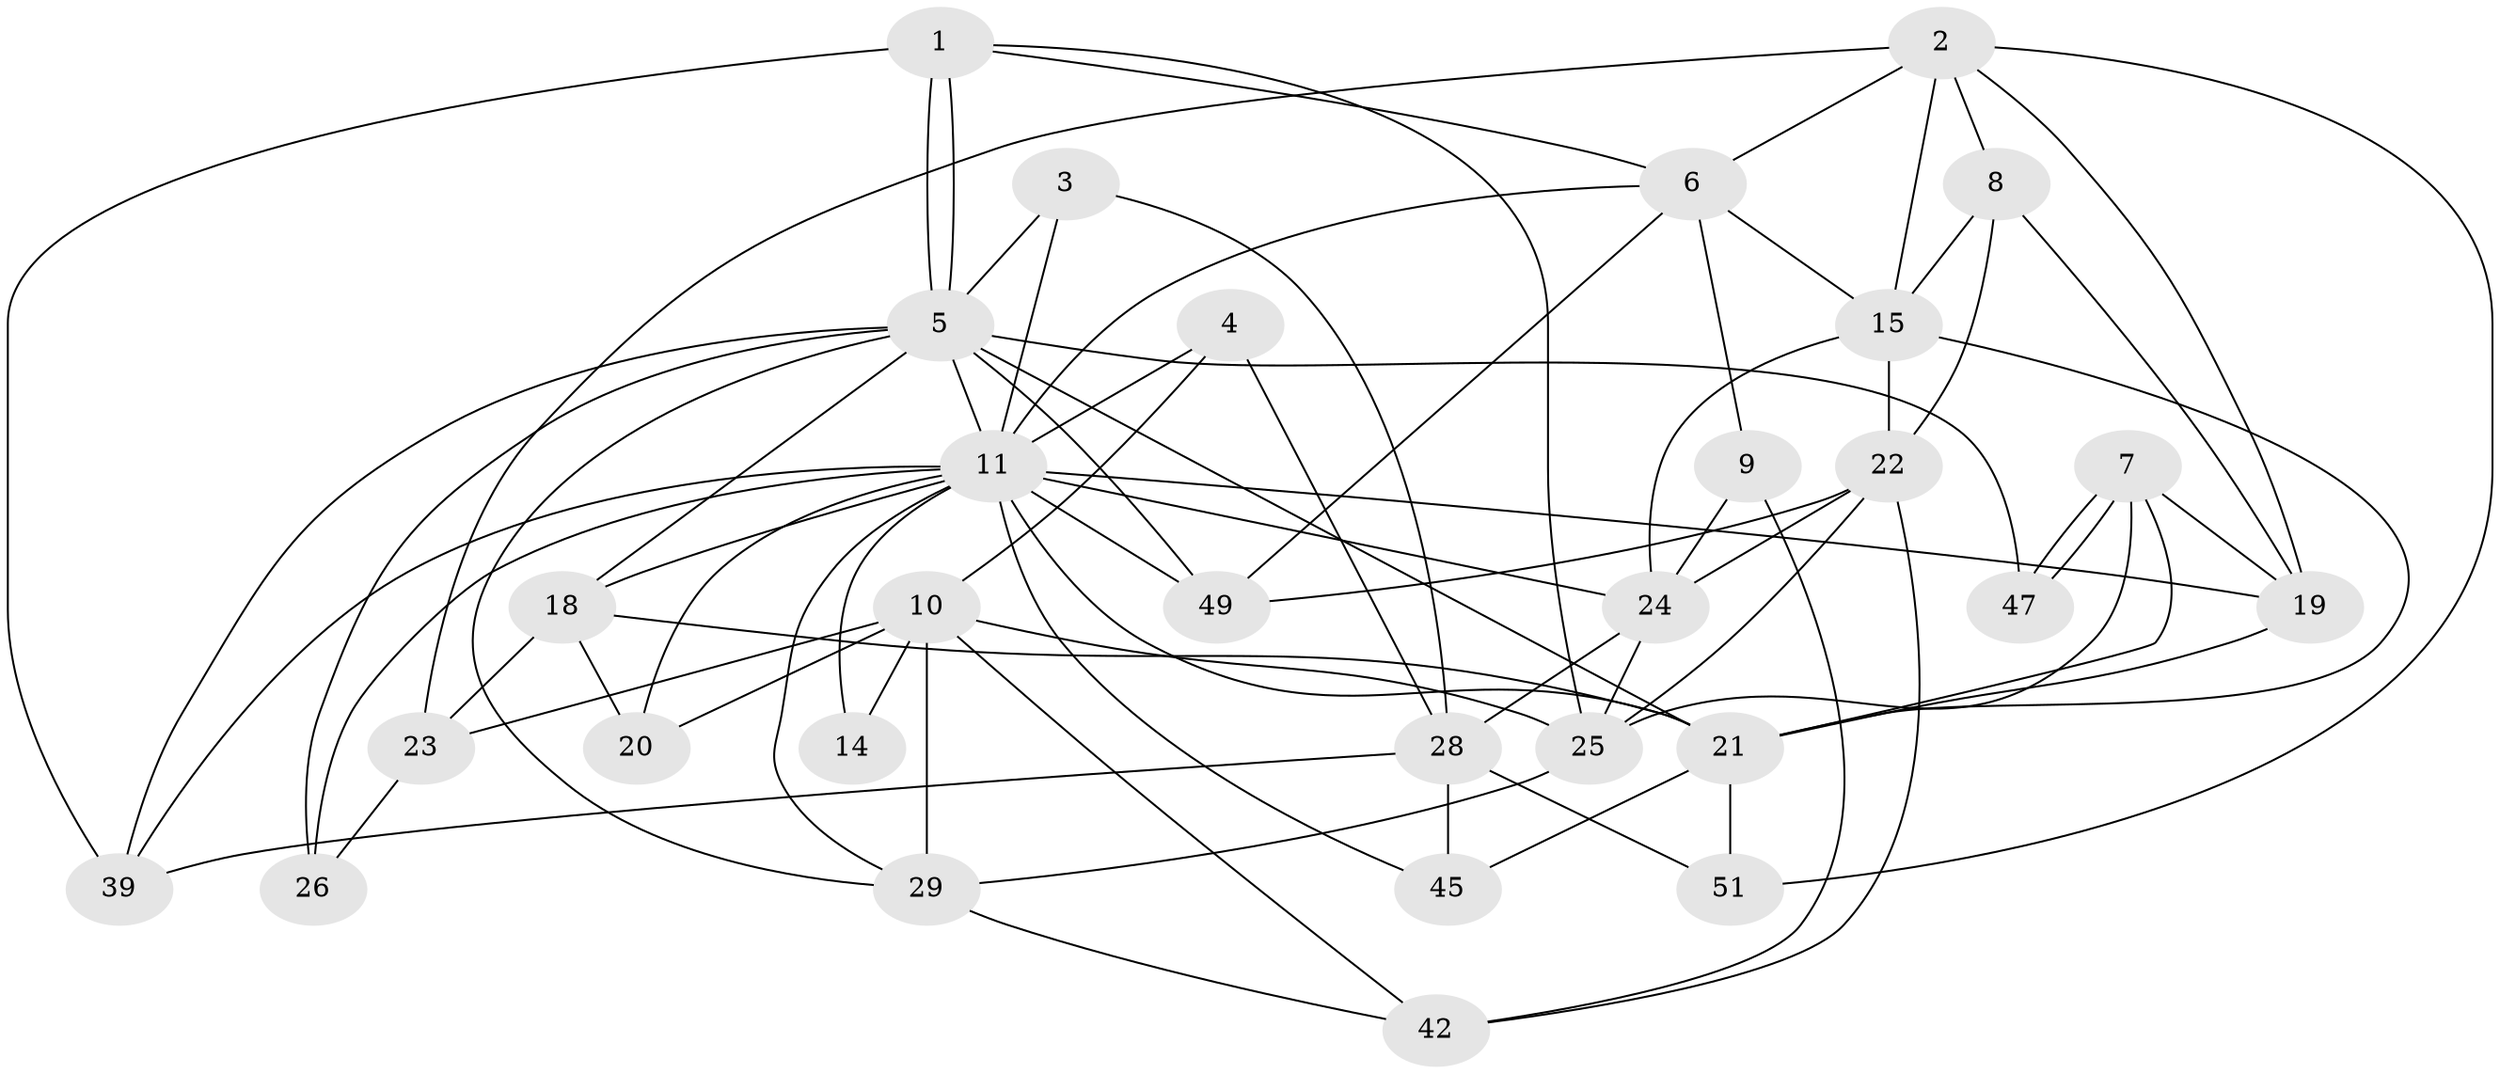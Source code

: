 // original degree distribution, {5: 0.1568627450980392, 3: 0.3137254901960784, 6: 0.09803921568627451, 4: 0.29411764705882354, 8: 0.0392156862745098, 2: 0.09803921568627451}
// Generated by graph-tools (version 1.1) at 2025/18/03/04/25 18:18:40]
// undirected, 30 vertices, 77 edges
graph export_dot {
graph [start="1"]
  node [color=gray90,style=filled];
  1;
  2 [super="+30+27"];
  3;
  4;
  5 [super="+37+31"];
  6 [super="+12"];
  7 [super="+17"];
  8;
  9;
  10 [super="+16+35"];
  11 [super="+50+13"];
  14;
  15 [super="+32"];
  18;
  19 [super="+36"];
  20;
  21 [super="+38"];
  22;
  23;
  24 [super="+40"];
  25;
  26;
  28 [super="+33"];
  29 [super="+41"];
  39;
  42;
  45;
  47;
  49;
  51;
  1 -- 5;
  1 -- 5;
  1 -- 25;
  1 -- 6;
  1 -- 39;
  2 -- 8;
  2 -- 51;
  2 -- 23;
  2 -- 19;
  2 -- 15;
  2 -- 6;
  3 -- 28;
  3 -- 11;
  3 -- 5;
  4 -- 11;
  4 -- 28;
  4 -- 10;
  5 -- 11;
  5 -- 29;
  5 -- 18;
  5 -- 47;
  5 -- 49;
  5 -- 21;
  5 -- 39;
  5 -- 26;
  6 -- 9;
  6 -- 49;
  6 -- 11;
  6 -- 15;
  7 -- 47;
  7 -- 47;
  7 -- 21;
  7 -- 25;
  7 -- 19;
  8 -- 22;
  8 -- 15;
  8 -- 19;
  9 -- 42;
  9 -- 24;
  10 -- 20;
  10 -- 42;
  10 -- 14;
  10 -- 23;
  10 -- 25;
  10 -- 29;
  11 -- 14;
  11 -- 21 [weight=2];
  11 -- 18;
  11 -- 19;
  11 -- 24;
  11 -- 49;
  11 -- 29;
  11 -- 20;
  11 -- 39;
  11 -- 26;
  11 -- 45;
  15 -- 21 [weight=2];
  15 -- 22;
  15 -- 24;
  18 -- 20;
  18 -- 23;
  18 -- 21;
  19 -- 21 [weight=2];
  21 -- 45;
  21 -- 51;
  22 -- 25;
  22 -- 42;
  22 -- 49;
  22 -- 24;
  23 -- 26;
  24 -- 28;
  24 -- 25;
  25 -- 29;
  28 -- 39;
  28 -- 51;
  28 -- 45;
  29 -- 42;
}
